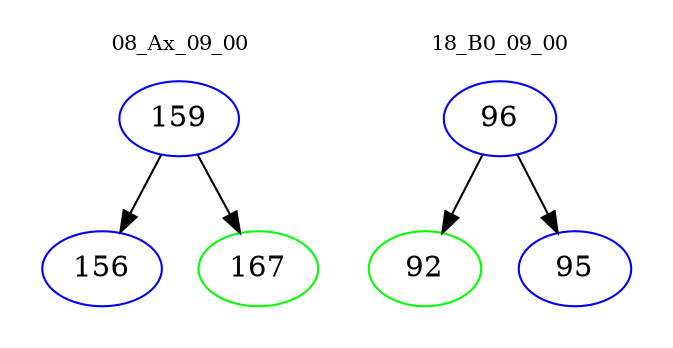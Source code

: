 digraph{
subgraph cluster_0 {
color = white
label = "08_Ax_09_00";
fontsize=10;
T0_159 [label="159", color="blue"]
T0_159 -> T0_156 [color="black"]
T0_156 [label="156", color="blue"]
T0_159 -> T0_167 [color="black"]
T0_167 [label="167", color="green"]
}
subgraph cluster_1 {
color = white
label = "18_B0_09_00";
fontsize=10;
T1_96 [label="96", color="blue"]
T1_96 -> T1_92 [color="black"]
T1_92 [label="92", color="green"]
T1_96 -> T1_95 [color="black"]
T1_95 [label="95", color="blue"]
}
}
